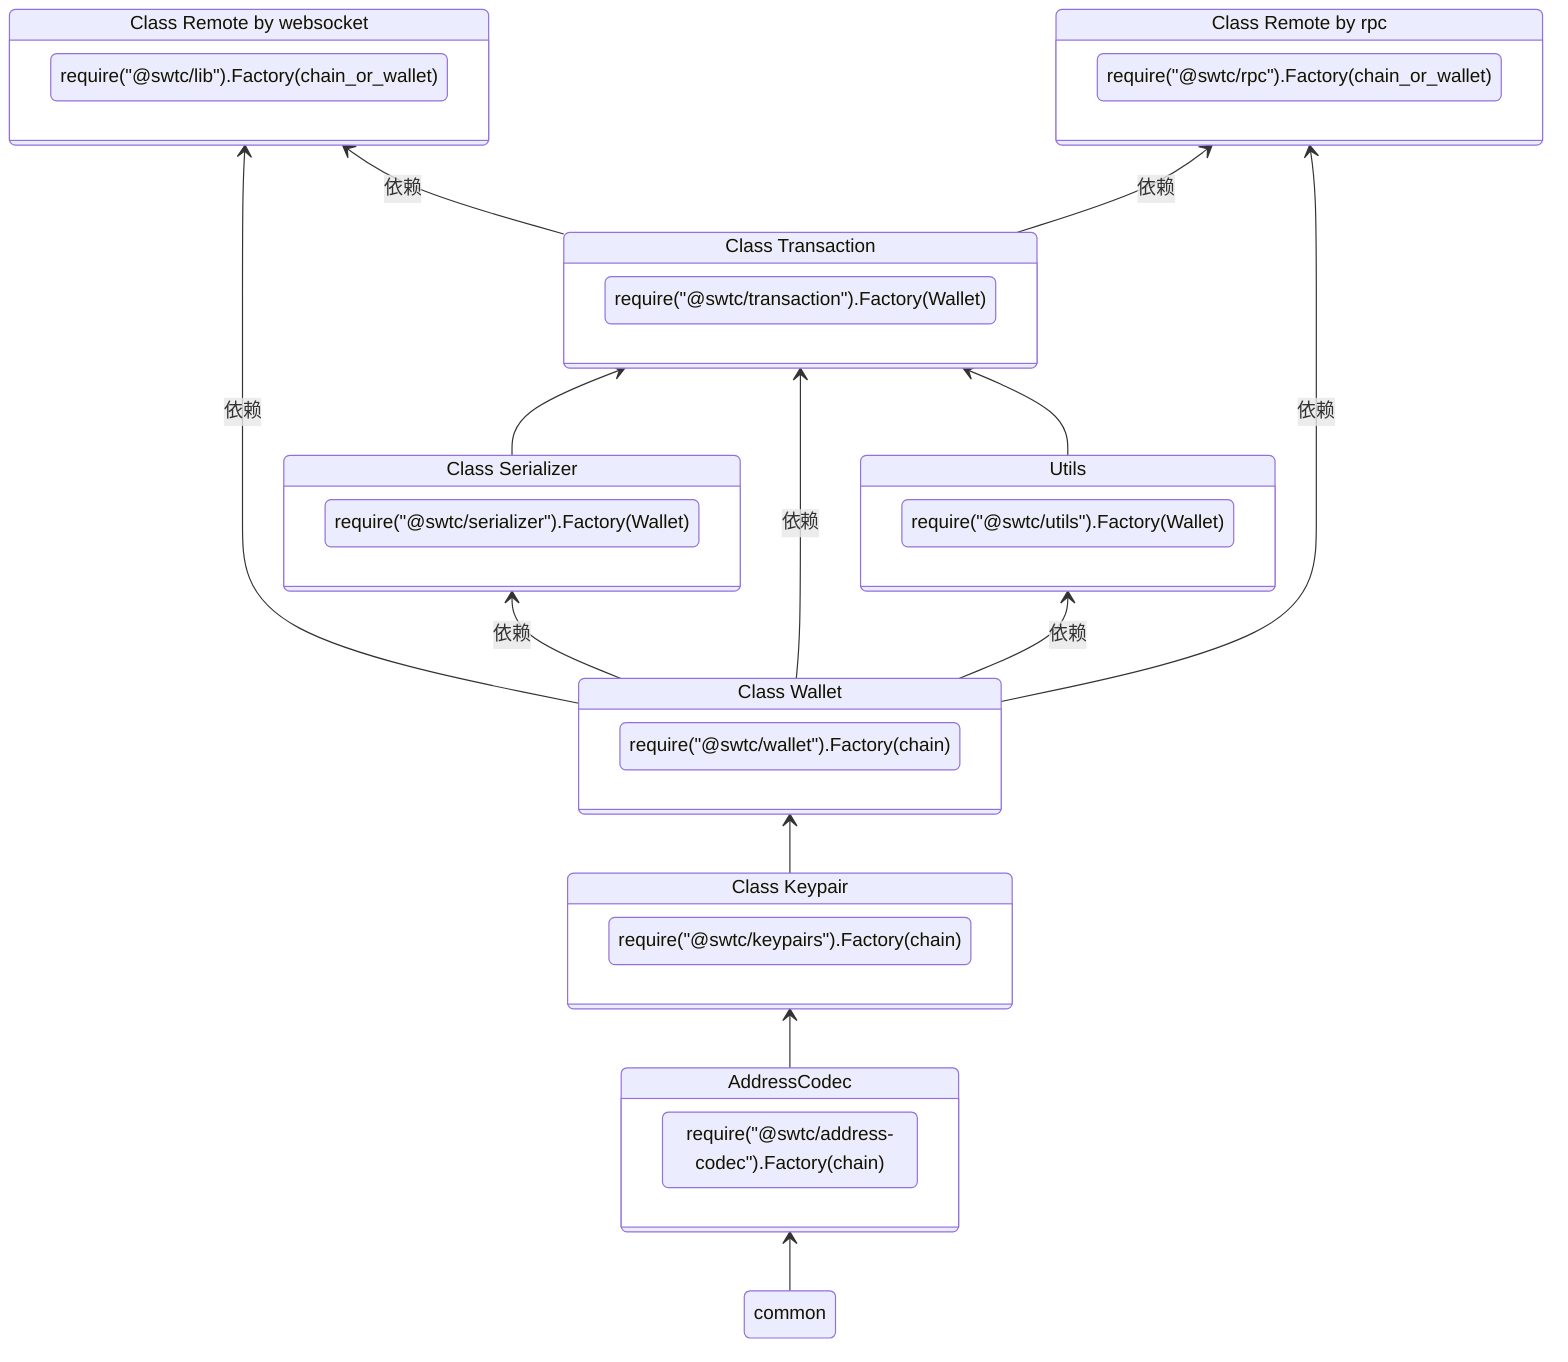 stateDiagram-v2
    direction BT
    state "Class Remote by websocket" as LIB
    state LIB {
        LIBFactory: require("@swtc/lib").Factory(chain_or_wallet)
    }
    state "Class Remote by rpc" as RPC
    state RPC {
        RPCFactory: require("@swtc/rpc").Factory(chain_or_wallet)
    }
    state "Class Transaction" as Transaction
    state Transaction {
        TransactionFactory: require("@swtc/transaction").Factory(Wallet)
    }
    state "Class Serializer" as Serializer
    state Serializer {
        SerializerFactory: require("@swtc/serializer").Factory(Wallet)
    }
    state "Class Keypair" as Keypair
    state Keypair {
        KeypairFactory: require("@swtc/keypairs").Factory(chain)
    }
    state "Class Wallet" as Wallet
    state Wallet {
        WalletFactory: require("@swtc/wallet").Factory(chain)
    }
    state AddressCodec {
        CodecFactory: require("@swtc/address-codec").Factory(chain)
    }
    state Utils {
        UtilsFactory: require("@swtc/utils").Factory(Wallet)
    }


    common --> AddressCodec
    AddressCodec --> Keypair
    Keypair --> Wallet
    Wallet --> LIB : 依赖
    Wallet --> Serializer : 依赖
    Serializer --> Transaction
    Wallet --> Transaction : 依赖
    Wallet --> Utils : 依赖
    Utils --> Transaction
    Wallet --> RPC : 依赖
    Transaction --> LIB : 依赖
    Transaction --> RPC : 依赖